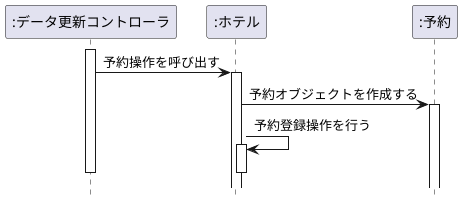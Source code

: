 @startuml 演習
hide footbox
participant ":データ更新コントローラ" as controller
participant ":ホテル" as hotel
participant ":予約" as reserve
activate controller
controller -> hotel : 予約操作を呼び出す
activate hotel
hotel -> reserve : 予約オブジェクトを作成する
activate reserve
hotel -> hotel : 予約登録操作を行う
activate hotel
deactivate hotel
deactivate controller
@enduml